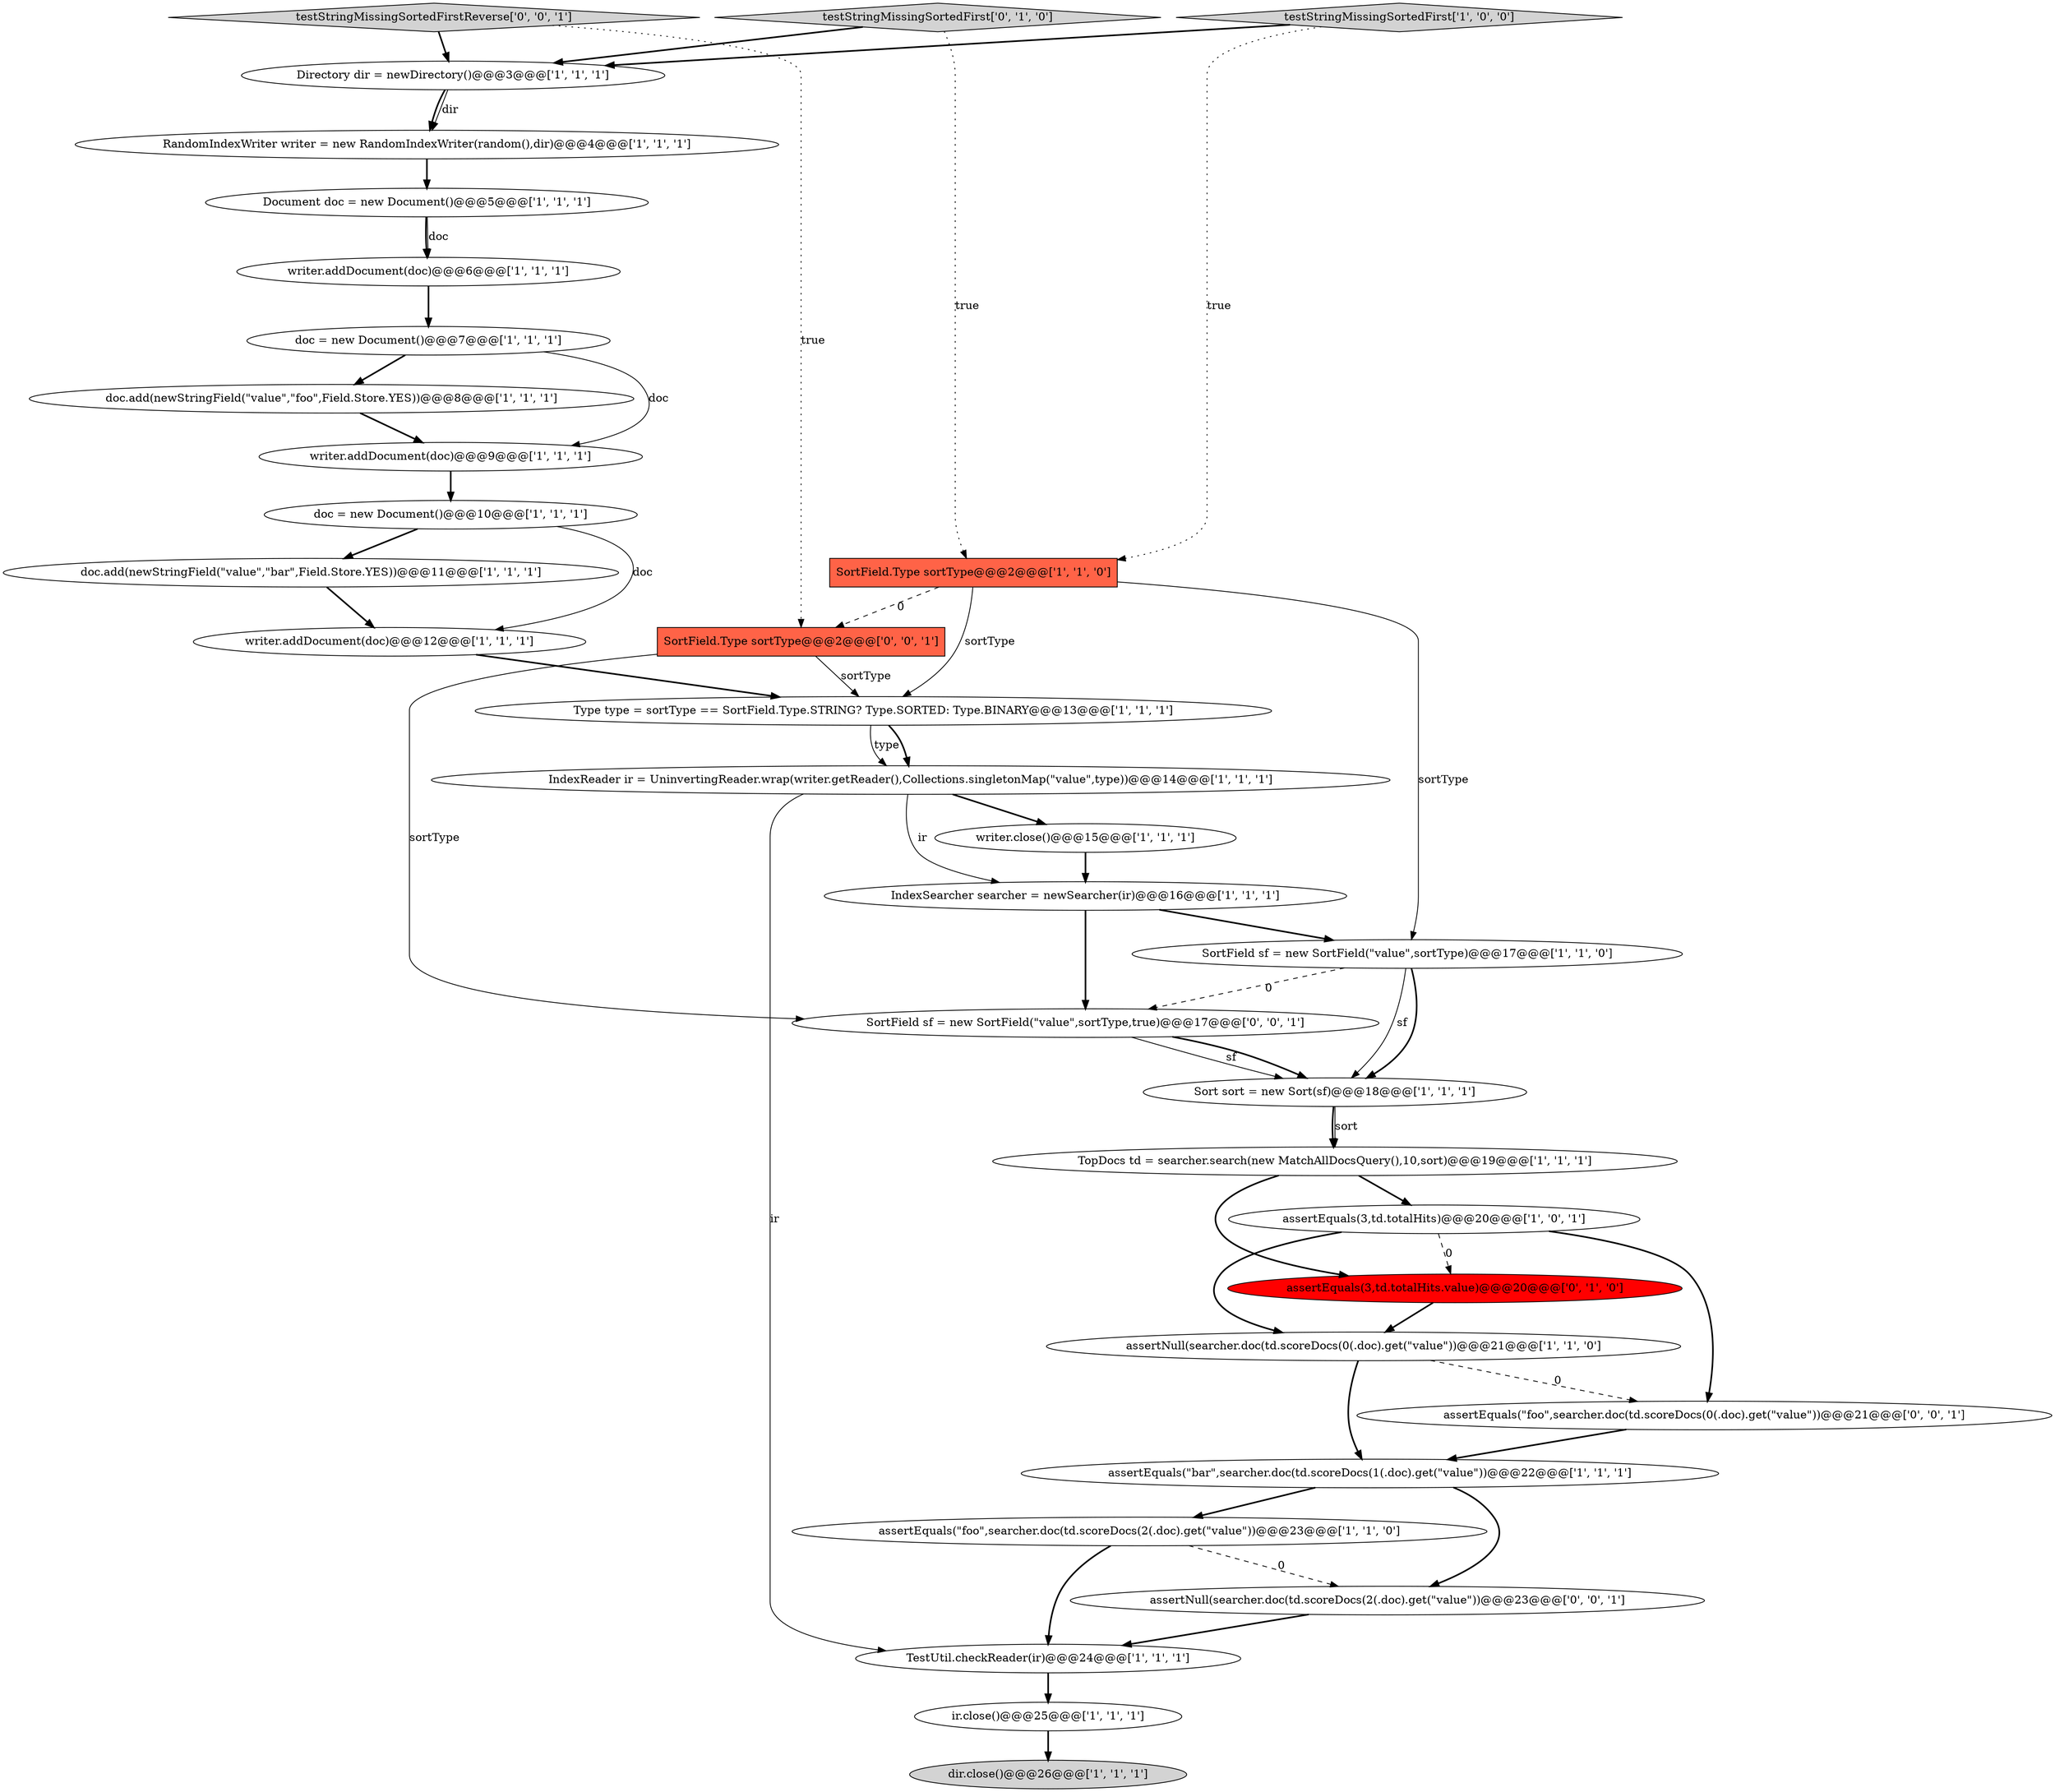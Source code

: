 digraph {
18 [style = filled, label = "testStringMissingSortedFirst['1', '0', '0']", fillcolor = lightgray, shape = diamond image = "AAA0AAABBB1BBB"];
11 [style = filled, label = "writer.close()@@@15@@@['1', '1', '1']", fillcolor = white, shape = ellipse image = "AAA0AAABBB1BBB"];
19 [style = filled, label = "dir.close()@@@26@@@['1', '1', '1']", fillcolor = lightgray, shape = ellipse image = "AAA0AAABBB1BBB"];
8 [style = filled, label = "RandomIndexWriter writer = new RandomIndexWriter(random(),dir)@@@4@@@['1', '1', '1']", fillcolor = white, shape = ellipse image = "AAA0AAABBB1BBB"];
4 [style = filled, label = "IndexSearcher searcher = newSearcher(ir)@@@16@@@['1', '1', '1']", fillcolor = white, shape = ellipse image = "AAA0AAABBB1BBB"];
31 [style = filled, label = "testStringMissingSortedFirstReverse['0', '0', '1']", fillcolor = lightgray, shape = diamond image = "AAA0AAABBB3BBB"];
21 [style = filled, label = "assertNull(searcher.doc(td.scoreDocs(0(.doc).get(\"value\"))@@@21@@@['1', '1', '0']", fillcolor = white, shape = ellipse image = "AAA0AAABBB1BBB"];
5 [style = filled, label = "doc = new Document()@@@7@@@['1', '1', '1']", fillcolor = white, shape = ellipse image = "AAA0AAABBB1BBB"];
13 [style = filled, label = "doc.add(newStringField(\"value\",\"foo\",Field.Store.YES))@@@8@@@['1', '1', '1']", fillcolor = white, shape = ellipse image = "AAA0AAABBB1BBB"];
14 [style = filled, label = "Sort sort = new Sort(sf)@@@18@@@['1', '1', '1']", fillcolor = white, shape = ellipse image = "AAA0AAABBB1BBB"];
7 [style = filled, label = "doc.add(newStringField(\"value\",\"bar\",Field.Store.YES))@@@11@@@['1', '1', '1']", fillcolor = white, shape = ellipse image = "AAA0AAABBB1BBB"];
20 [style = filled, label = "Directory dir = newDirectory()@@@3@@@['1', '1', '1']", fillcolor = white, shape = ellipse image = "AAA0AAABBB1BBB"];
16 [style = filled, label = "writer.addDocument(doc)@@@9@@@['1', '1', '1']", fillcolor = white, shape = ellipse image = "AAA0AAABBB1BBB"];
17 [style = filled, label = "TopDocs td = searcher.search(new MatchAllDocsQuery(),10,sort)@@@19@@@['1', '1', '1']", fillcolor = white, shape = ellipse image = "AAA0AAABBB1BBB"];
3 [style = filled, label = "Document doc = new Document()@@@5@@@['1', '1', '1']", fillcolor = white, shape = ellipse image = "AAA0AAABBB1BBB"];
9 [style = filled, label = "doc = new Document()@@@10@@@['1', '1', '1']", fillcolor = white, shape = ellipse image = "AAA0AAABBB1BBB"];
29 [style = filled, label = "assertEquals(\"foo\",searcher.doc(td.scoreDocs(0(.doc).get(\"value\"))@@@21@@@['0', '0', '1']", fillcolor = white, shape = ellipse image = "AAA0AAABBB3BBB"];
10 [style = filled, label = "TestUtil.checkReader(ir)@@@24@@@['1', '1', '1']", fillcolor = white, shape = ellipse image = "AAA0AAABBB1BBB"];
15 [style = filled, label = "assertEquals(\"bar\",searcher.doc(td.scoreDocs(1(.doc).get(\"value\"))@@@22@@@['1', '1', '1']", fillcolor = white, shape = ellipse image = "AAA0AAABBB1BBB"];
28 [style = filled, label = "SortField.Type sortType@@@2@@@['0', '0', '1']", fillcolor = tomato, shape = box image = "AAA0AAABBB3BBB"];
32 [style = filled, label = "assertNull(searcher.doc(td.scoreDocs(2(.doc).get(\"value\"))@@@23@@@['0', '0', '1']", fillcolor = white, shape = ellipse image = "AAA0AAABBB3BBB"];
0 [style = filled, label = "ir.close()@@@25@@@['1', '1', '1']", fillcolor = white, shape = ellipse image = "AAA0AAABBB1BBB"];
1 [style = filled, label = "assertEquals(3,td.totalHits)@@@20@@@['1', '0', '1']", fillcolor = white, shape = ellipse image = "AAA0AAABBB1BBB"];
25 [style = filled, label = "IndexReader ir = UninvertingReader.wrap(writer.getReader(),Collections.singletonMap(\"value\",type))@@@14@@@['1', '1', '1']", fillcolor = white, shape = ellipse image = "AAA0AAABBB1BBB"];
6 [style = filled, label = "Type type = sortType == SortField.Type.STRING? Type.SORTED: Type.BINARY@@@13@@@['1', '1', '1']", fillcolor = white, shape = ellipse image = "AAA0AAABBB1BBB"];
23 [style = filled, label = "assertEquals(\"foo\",searcher.doc(td.scoreDocs(2(.doc).get(\"value\"))@@@23@@@['1', '1', '0']", fillcolor = white, shape = ellipse image = "AAA0AAABBB1BBB"];
30 [style = filled, label = "SortField sf = new SortField(\"value\",sortType,true)@@@17@@@['0', '0', '1']", fillcolor = white, shape = ellipse image = "AAA0AAABBB3BBB"];
24 [style = filled, label = "writer.addDocument(doc)@@@12@@@['1', '1', '1']", fillcolor = white, shape = ellipse image = "AAA0AAABBB1BBB"];
2 [style = filled, label = "SortField.Type sortType@@@2@@@['1', '1', '0']", fillcolor = tomato, shape = box image = "AAA0AAABBB1BBB"];
22 [style = filled, label = "SortField sf = new SortField(\"value\",sortType)@@@17@@@['1', '1', '0']", fillcolor = white, shape = ellipse image = "AAA0AAABBB1BBB"];
26 [style = filled, label = "assertEquals(3,td.totalHits.value)@@@20@@@['0', '1', '0']", fillcolor = red, shape = ellipse image = "AAA1AAABBB2BBB"];
12 [style = filled, label = "writer.addDocument(doc)@@@6@@@['1', '1', '1']", fillcolor = white, shape = ellipse image = "AAA0AAABBB1BBB"];
27 [style = filled, label = "testStringMissingSortedFirst['0', '1', '0']", fillcolor = lightgray, shape = diamond image = "AAA0AAABBB2BBB"];
3->12 [style = solid, label="doc"];
15->23 [style = bold, label=""];
29->15 [style = bold, label=""];
17->26 [style = bold, label=""];
12->5 [style = bold, label=""];
17->1 [style = bold, label=""];
28->30 [style = solid, label="sortType"];
0->19 [style = bold, label=""];
1->26 [style = dashed, label="0"];
6->25 [style = solid, label="type"];
21->15 [style = bold, label=""];
22->14 [style = solid, label="sf"];
8->3 [style = bold, label=""];
11->4 [style = bold, label=""];
25->4 [style = solid, label="ir"];
20->8 [style = solid, label="dir"];
14->17 [style = bold, label=""];
5->16 [style = solid, label="doc"];
27->2 [style = dotted, label="true"];
3->12 [style = bold, label=""];
9->7 [style = bold, label=""];
2->6 [style = solid, label="sortType"];
13->16 [style = bold, label=""];
28->6 [style = solid, label="sortType"];
32->10 [style = bold, label=""];
26->21 [style = bold, label=""];
23->32 [style = dashed, label="0"];
18->2 [style = dotted, label="true"];
18->20 [style = bold, label=""];
7->24 [style = bold, label=""];
20->8 [style = bold, label=""];
4->30 [style = bold, label=""];
31->28 [style = dotted, label="true"];
14->17 [style = solid, label="sort"];
25->11 [style = bold, label=""];
1->21 [style = bold, label=""];
22->30 [style = dashed, label="0"];
5->13 [style = bold, label=""];
10->0 [style = bold, label=""];
2->28 [style = dashed, label="0"];
23->10 [style = bold, label=""];
30->14 [style = solid, label="sf"];
30->14 [style = bold, label=""];
2->22 [style = solid, label="sortType"];
25->10 [style = solid, label="ir"];
9->24 [style = solid, label="doc"];
1->29 [style = bold, label=""];
22->14 [style = bold, label=""];
31->20 [style = bold, label=""];
24->6 [style = bold, label=""];
15->32 [style = bold, label=""];
21->29 [style = dashed, label="0"];
27->20 [style = bold, label=""];
4->22 [style = bold, label=""];
16->9 [style = bold, label=""];
6->25 [style = bold, label=""];
}
